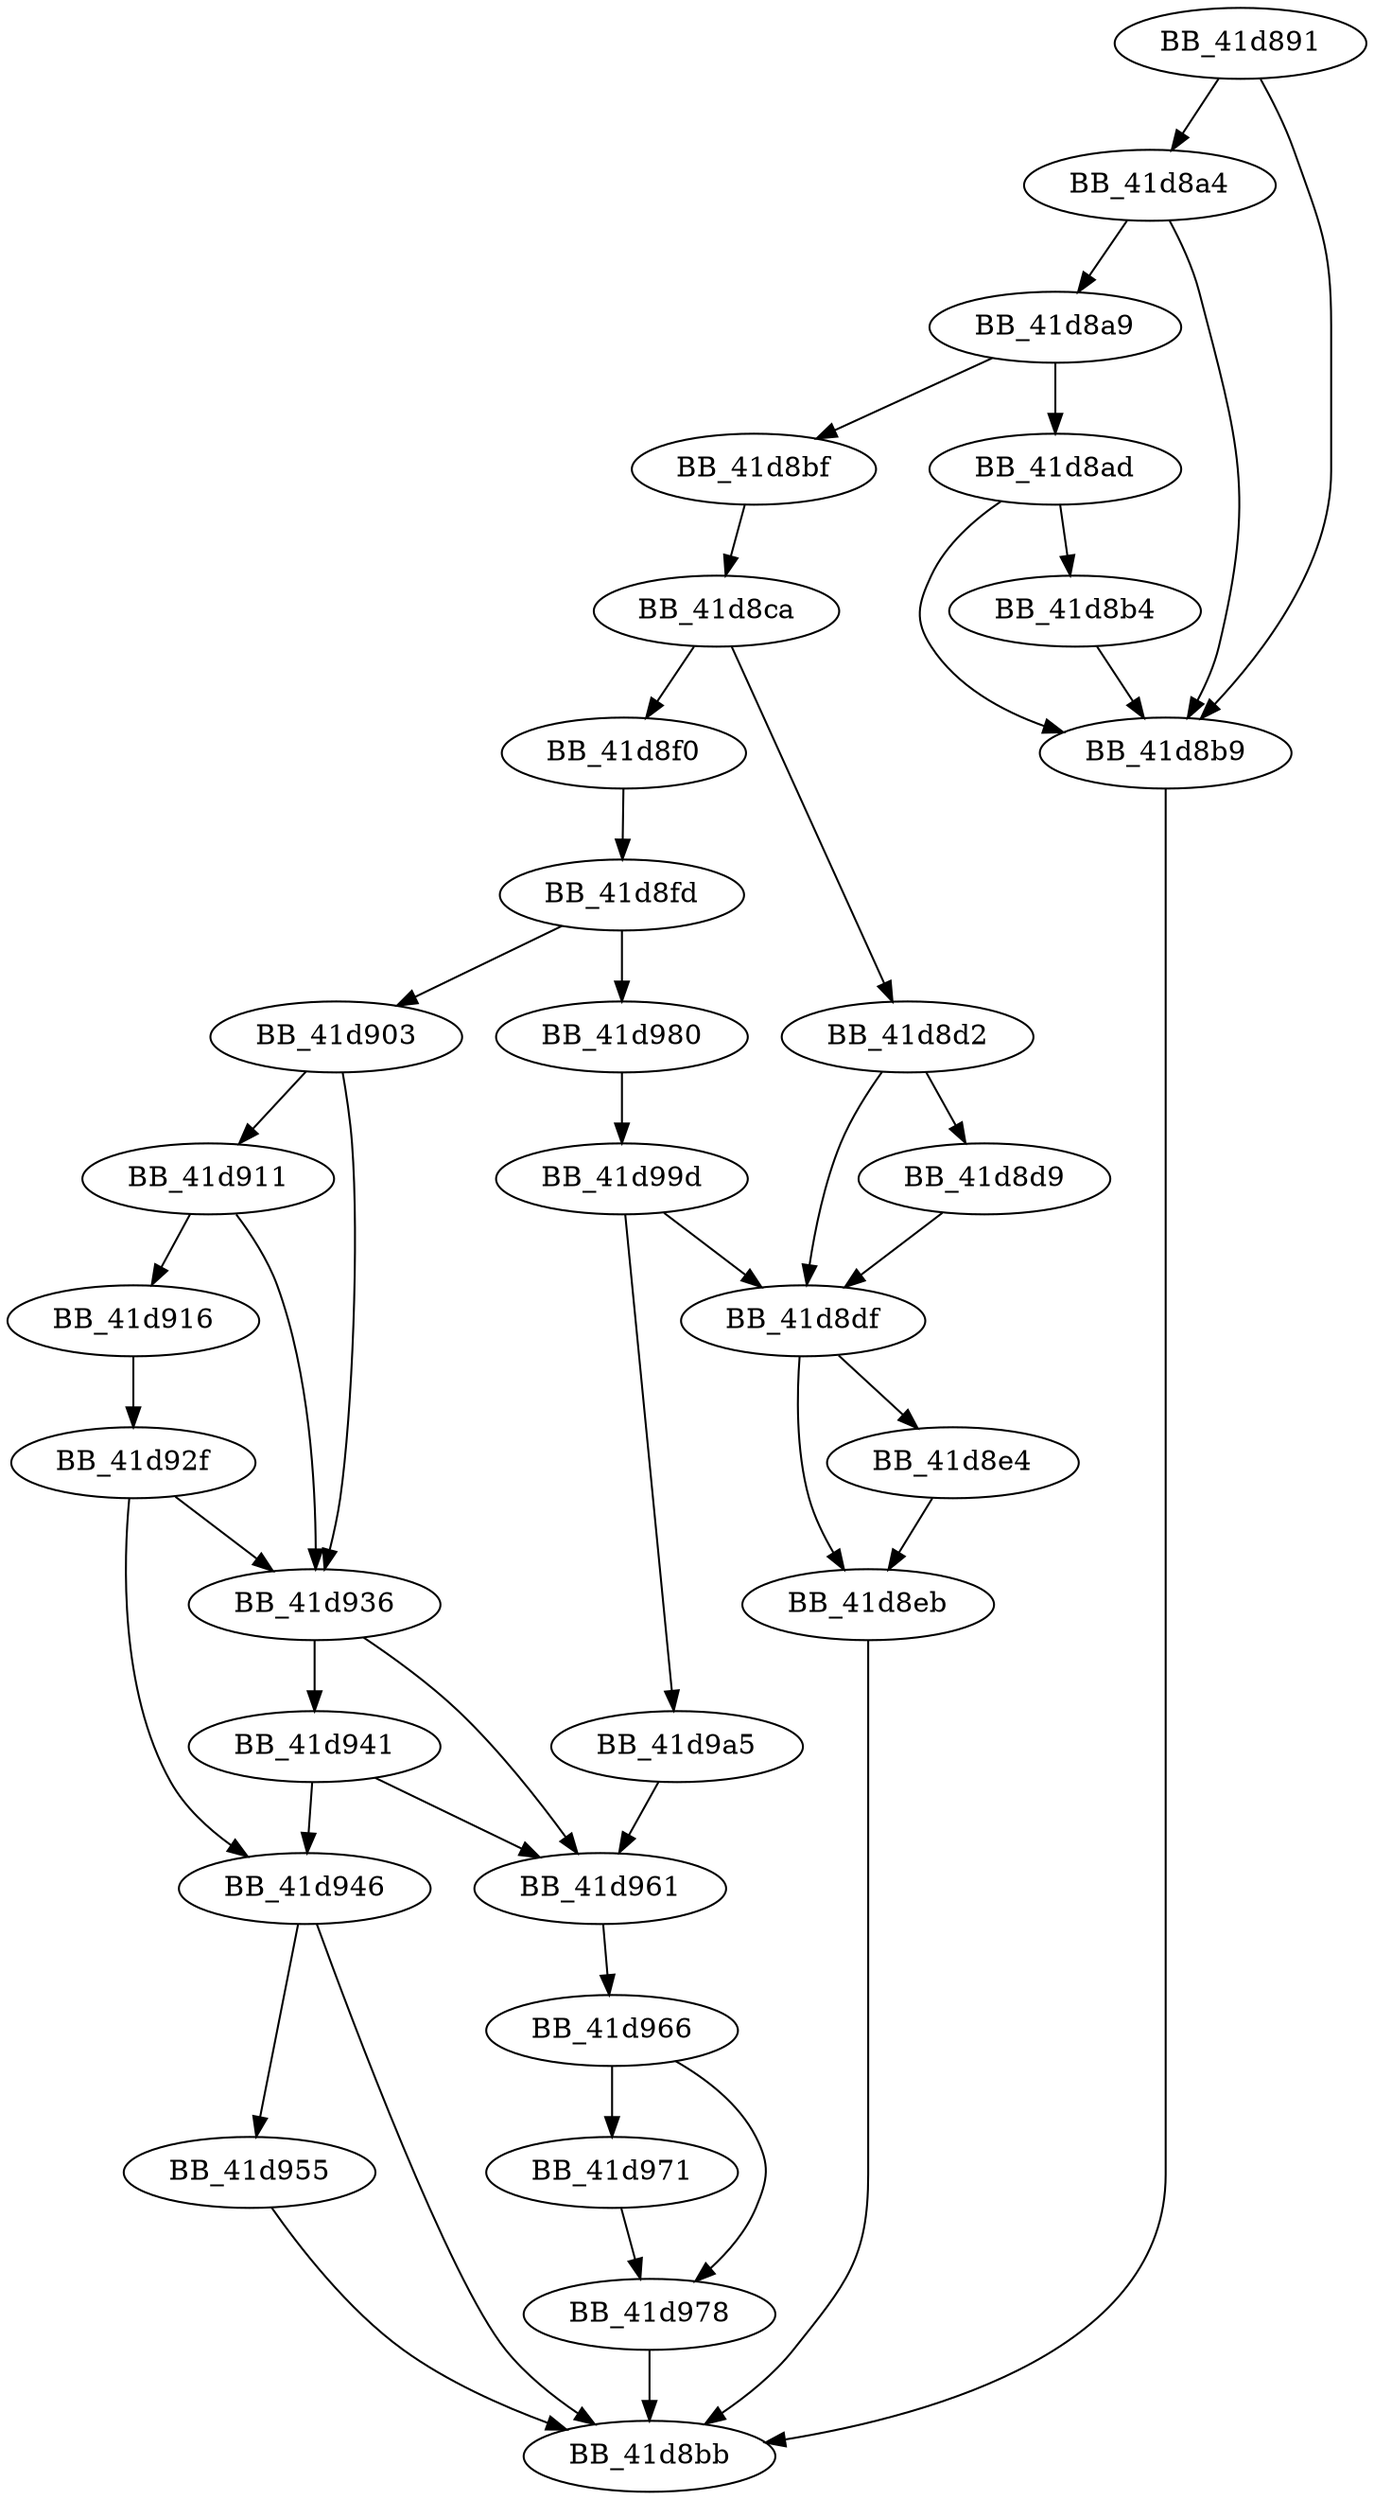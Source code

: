 DiGraph __mbtowc_l{
BB_41d891->BB_41d8a4
BB_41d891->BB_41d8b9
BB_41d8a4->BB_41d8a9
BB_41d8a4->BB_41d8b9
BB_41d8a9->BB_41d8ad
BB_41d8a9->BB_41d8bf
BB_41d8ad->BB_41d8b4
BB_41d8ad->BB_41d8b9
BB_41d8b4->BB_41d8b9
BB_41d8b9->BB_41d8bb
BB_41d8bf->BB_41d8ca
BB_41d8ca->BB_41d8d2
BB_41d8ca->BB_41d8f0
BB_41d8d2->BB_41d8d9
BB_41d8d2->BB_41d8df
BB_41d8d9->BB_41d8df
BB_41d8df->BB_41d8e4
BB_41d8df->BB_41d8eb
BB_41d8e4->BB_41d8eb
BB_41d8eb->BB_41d8bb
BB_41d8f0->BB_41d8fd
BB_41d8fd->BB_41d903
BB_41d8fd->BB_41d980
BB_41d903->BB_41d911
BB_41d903->BB_41d936
BB_41d911->BB_41d916
BB_41d911->BB_41d936
BB_41d916->BB_41d92f
BB_41d92f->BB_41d936
BB_41d92f->BB_41d946
BB_41d936->BB_41d941
BB_41d936->BB_41d961
BB_41d941->BB_41d946
BB_41d941->BB_41d961
BB_41d946->BB_41d8bb
BB_41d946->BB_41d955
BB_41d955->BB_41d8bb
BB_41d961->BB_41d966
BB_41d966->BB_41d971
BB_41d966->BB_41d978
BB_41d971->BB_41d978
BB_41d978->BB_41d8bb
BB_41d980->BB_41d99d
BB_41d99d->BB_41d8df
BB_41d99d->BB_41d9a5
BB_41d9a5->BB_41d961
}
